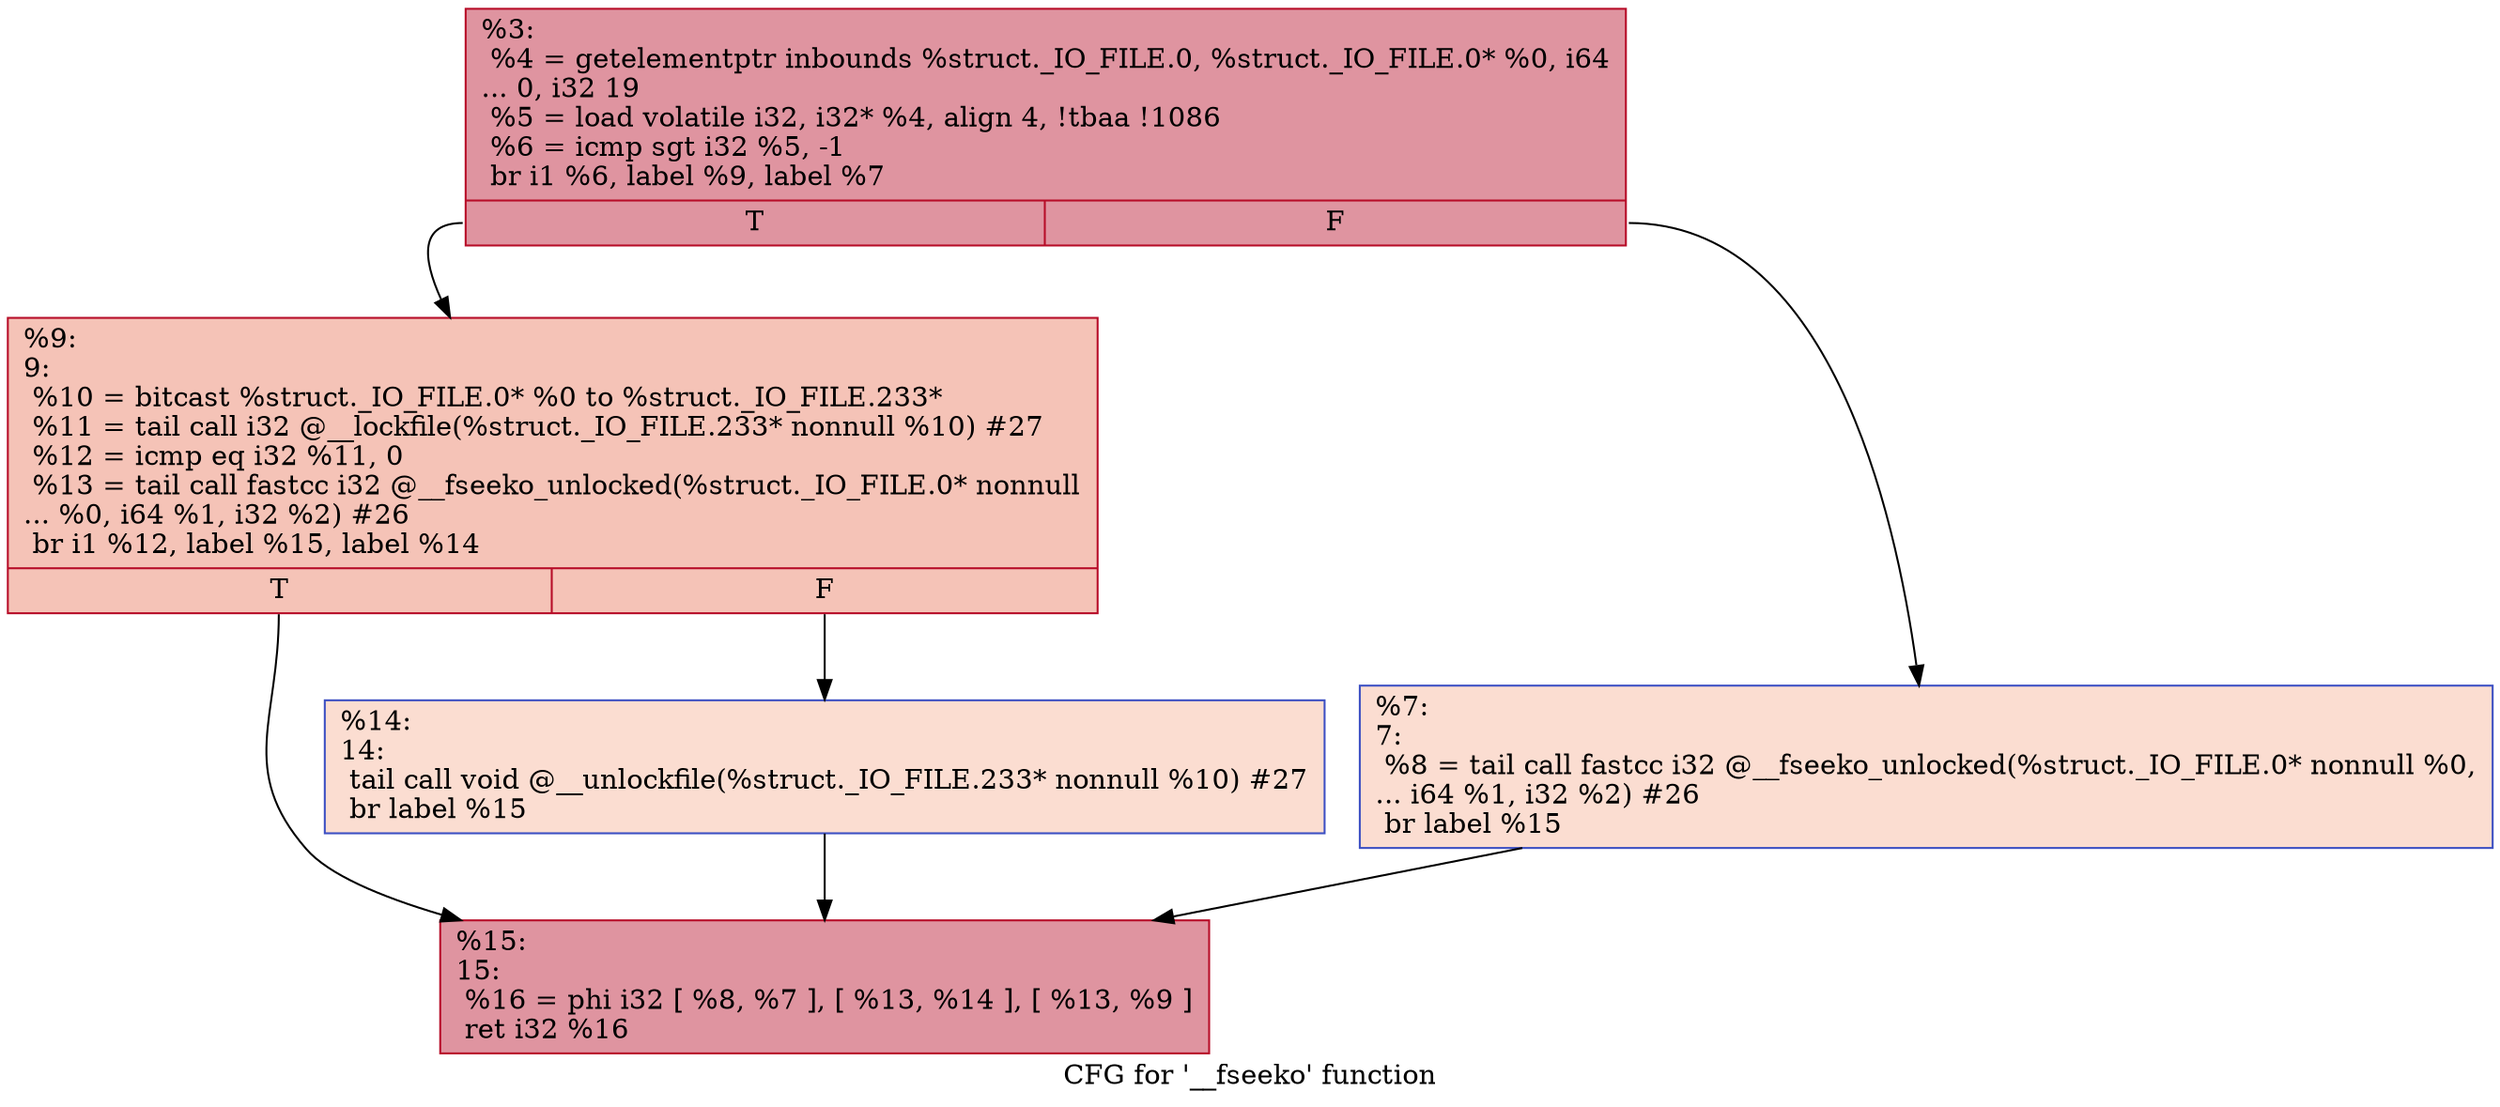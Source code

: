 digraph "CFG for '__fseeko' function" {
	label="CFG for '__fseeko' function";

	Node0x249f260 [shape=record,color="#b70d28ff", style=filled, fillcolor="#b70d2870",label="{%3:\l  %4 = getelementptr inbounds %struct._IO_FILE.0, %struct._IO_FILE.0* %0, i64\l... 0, i32 19\l  %5 = load volatile i32, i32* %4, align 4, !tbaa !1086\l  %6 = icmp sgt i32 %5, -1\l  br i1 %6, label %9, label %7\l|{<s0>T|<s1>F}}"];
	Node0x249f260:s0 -> Node0x249f520;
	Node0x249f260:s1 -> Node0x249f4d0;
	Node0x249f4d0 [shape=record,color="#3d50c3ff", style=filled, fillcolor="#f7b39670",label="{%7:\l7:                                                \l  %8 = tail call fastcc i32 @__fseeko_unlocked(%struct._IO_FILE.0* nonnull %0,\l... i64 %1, i32 %2) #26\l  br label %15\l}"];
	Node0x249f4d0 -> Node0x249f5c0;
	Node0x249f520 [shape=record,color="#b70d28ff", style=filled, fillcolor="#e8765c70",label="{%9:\l9:                                                \l  %10 = bitcast %struct._IO_FILE.0* %0 to %struct._IO_FILE.233*\l  %11 = tail call i32 @__lockfile(%struct._IO_FILE.233* nonnull %10) #27\l  %12 = icmp eq i32 %11, 0\l  %13 = tail call fastcc i32 @__fseeko_unlocked(%struct._IO_FILE.0* nonnull\l... %0, i64 %1, i32 %2) #26\l  br i1 %12, label %15, label %14\l|{<s0>T|<s1>F}}"];
	Node0x249f520:s0 -> Node0x249f5c0;
	Node0x249f520:s1 -> Node0x249f570;
	Node0x249f570 [shape=record,color="#3d50c3ff", style=filled, fillcolor="#f7b39670",label="{%14:\l14:                                               \l  tail call void @__unlockfile(%struct._IO_FILE.233* nonnull %10) #27\l  br label %15\l}"];
	Node0x249f570 -> Node0x249f5c0;
	Node0x249f5c0 [shape=record,color="#b70d28ff", style=filled, fillcolor="#b70d2870",label="{%15:\l15:                                               \l  %16 = phi i32 [ %8, %7 ], [ %13, %14 ], [ %13, %9 ]\l  ret i32 %16\l}"];
}
